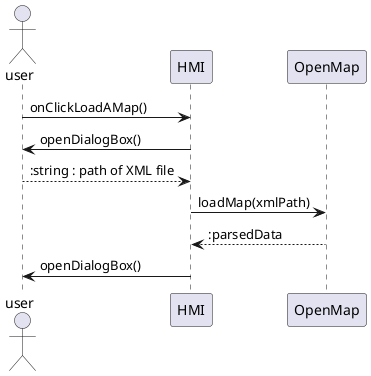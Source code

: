 @startuml

Actor user as user

user -> HMI : onClickLoadAMap() 
HMI -> user : openDialogBox()
user --> HMI : :string : path of XML file
HMI -> OpenMap : loadMap(xmlPath)
OpenMap --> HMI : :parsedData
HMI -> user : openDialogBox()



@enduml